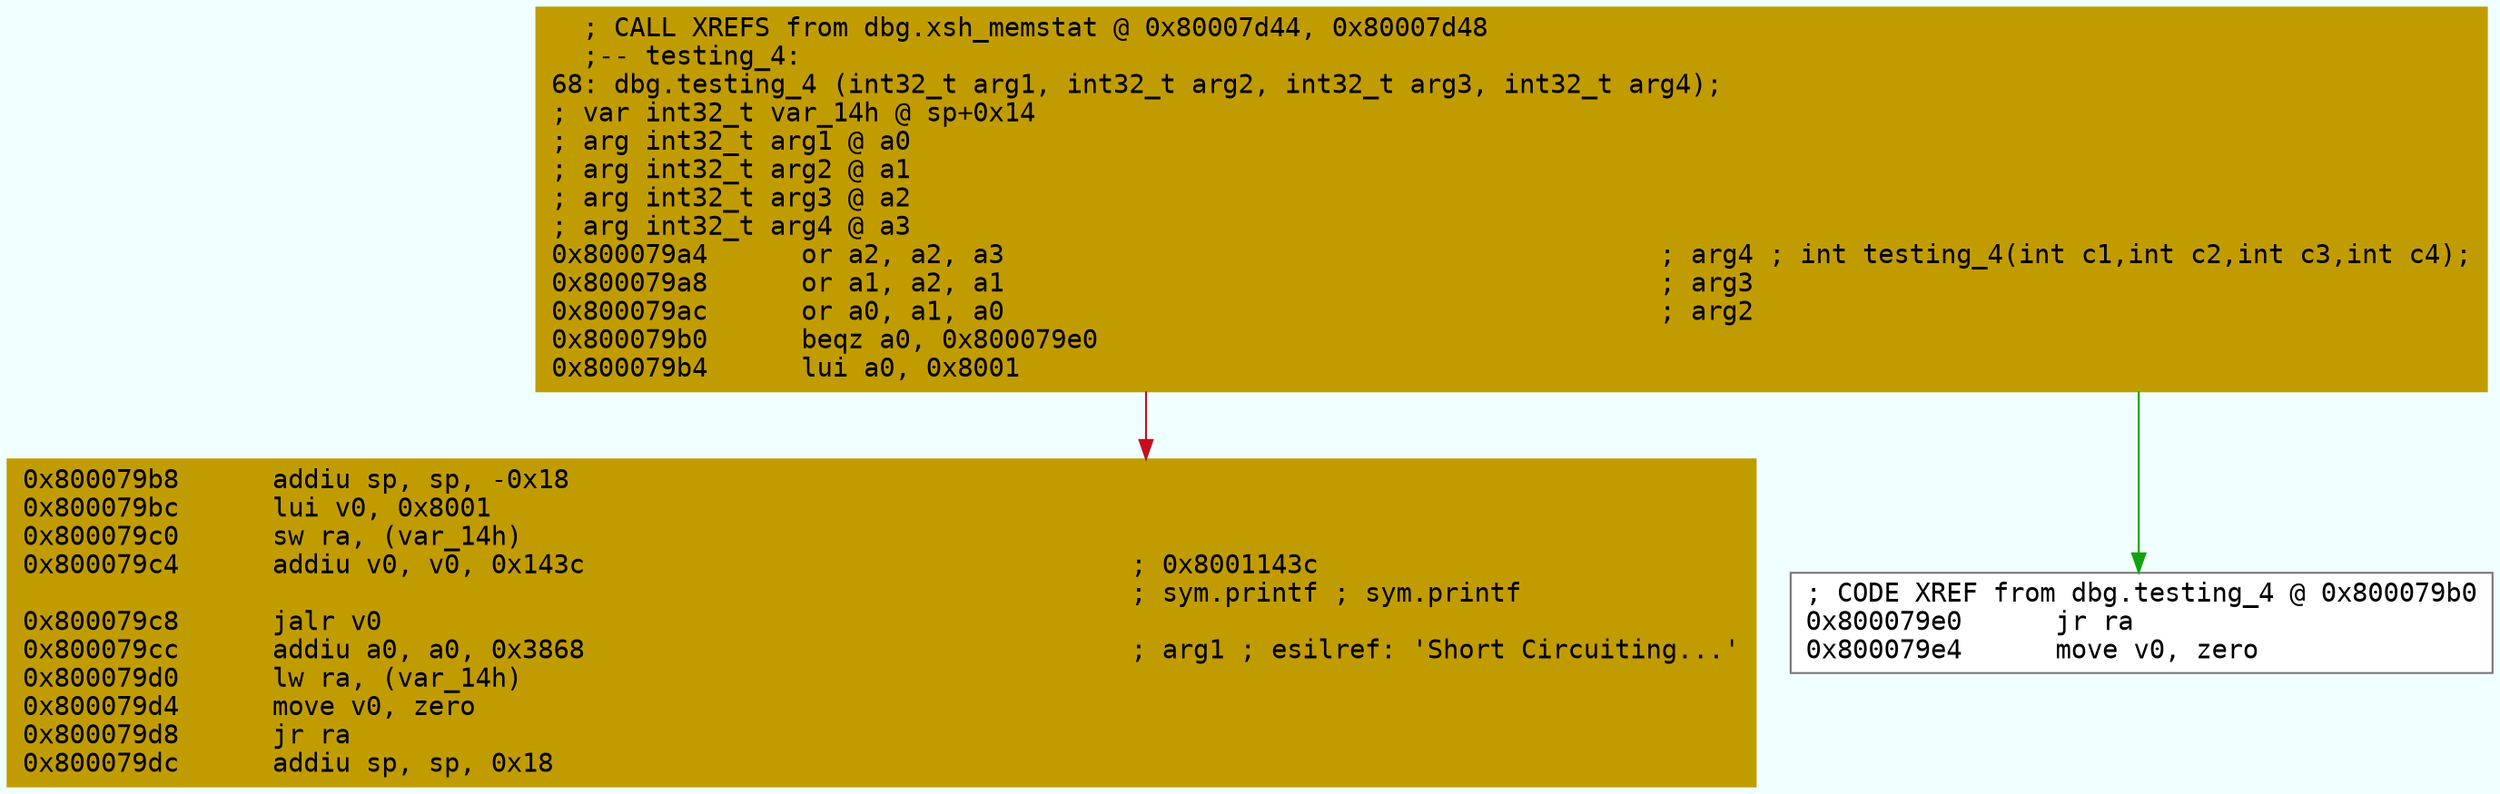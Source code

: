 digraph code {
	graph [bgcolor=azure fontsize=8 fontname="Courier" splines="ortho"];
	node [fillcolor=gray style=filled shape=box];
	edge [arrowhead="normal"];
	"0x800079a4" [URL="dbg.testing_4/0x800079a4", fillcolor="#c19c00",color="#c19c00", fontname="Courier",label="  ; CALL XREFS from dbg.xsh_memstat @ 0x80007d44, 0x80007d48\l  ;-- testing_4:\l68: dbg.testing_4 (int32_t arg1, int32_t arg2, int32_t arg3, int32_t arg4);\l; var int32_t var_14h @ sp+0x14\l; arg int32_t arg1 @ a0\l; arg int32_t arg2 @ a1\l; arg int32_t arg3 @ a2\l; arg int32_t arg4 @ a3\l0x800079a4      or a2, a2, a3                                          ; arg4 ; int testing_4(int c1,int c2,int c3,int c4);\l0x800079a8      or a1, a2, a1                                          ; arg3\l0x800079ac      or a0, a1, a0                                          ; arg2\l0x800079b0      beqz a0, 0x800079e0\l0x800079b4      lui a0, 0x8001\l"]
	"0x800079b8" [URL="dbg.testing_4/0x800079b8", fillcolor="#c19c00",color="#c19c00", fontname="Courier",label="0x800079b8      addiu sp, sp, -0x18\l0x800079bc      lui v0, 0x8001\l0x800079c0      sw ra, (var_14h)\l0x800079c4      addiu v0, v0, 0x143c                                   ; 0x8001143c\l                                                                       ; sym.printf ; sym.printf\l0x800079c8      jalr v0\l0x800079cc      addiu a0, a0, 0x3868                                   ; arg1 ; esilref: 'Short Circuiting...'\l0x800079d0      lw ra, (var_14h)\l0x800079d4      move v0, zero\l0x800079d8      jr ra\l0x800079dc      addiu sp, sp, 0x18\l"]
	"0x800079e0" [URL="dbg.testing_4/0x800079e0", fillcolor="white",color="#767676", fontname="Courier",label="; CODE XREF from dbg.testing_4 @ 0x800079b0\l0x800079e0      jr ra\l0x800079e4      move v0, zero\l"]
        "0x800079a4" -> "0x800079e0" [color="#13a10e"];
        "0x800079a4" -> "0x800079b8" [color="#c50f1f"];
}
